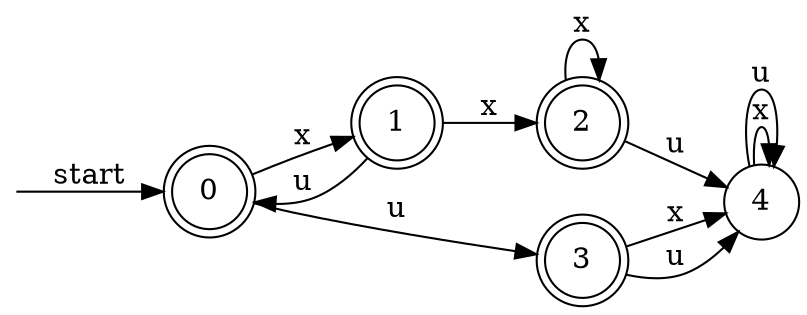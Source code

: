 digraph dfa {
    rankdir = LR;
    node [shape = doublecircle];    __start [style = invis, shape = point];
    __start -> "0" [ label = "start" ];
    node [shape = doublecircle]; "0" "1" "2" "3"
    node [shape = circle];
    "0" -> "1" [ label = "x" ];
    "0" -> "3" [ label = "u" ];
    "1" -> "2" [ label = "x" ];
    "1" -> "0" [ label = "u" ];
    "2" -> "2" [ label = "x" ];
    "2" -> "4" [ label = "u" ];
    "3" -> "4" [ label = "x" ];
    "3" -> "4" [ label = "u" ];
    "4" -> "4" [ label = "x" ];
    "4" -> "4" [ label = "u" ];
}
